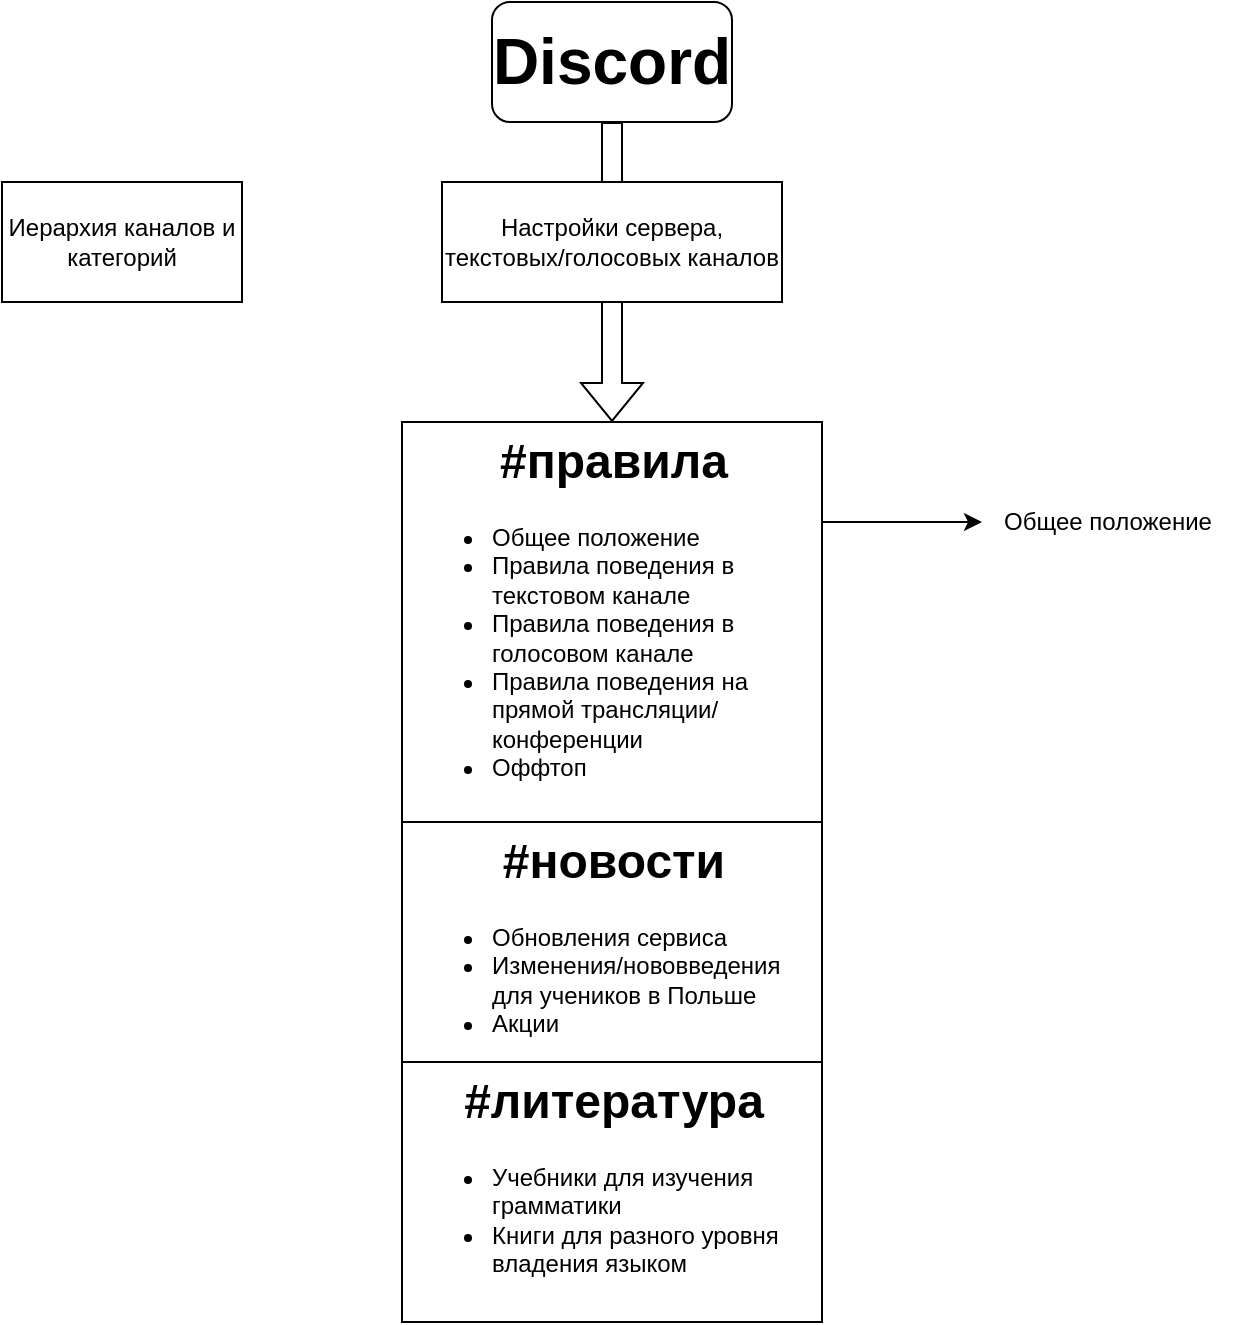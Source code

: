 <mxfile version="14.4.9" type="github">
  <diagram id="SIkGXITU9Z35wxNCEEsx" name="Page-1">
    <mxGraphModel dx="1351" dy="946" grid="1" gridSize="10" guides="1" tooltips="1" connect="1" arrows="1" fold="1" page="1" pageScale="1" pageWidth="827" pageHeight="1169" math="0" shadow="0">
      <root>
        <mxCell id="0" />
        <mxCell id="1" parent="0" />
        <mxCell id="UHk0uMI-Ep7OaX0F3Ku_-14" style="edgeStyle=orthogonalEdgeStyle;rounded=0;orthogonalLoop=1;jettySize=auto;html=1;entryX=0.5;entryY=0;entryDx=0;entryDy=0;shape=flexArrow;" edge="1" parent="1" source="UHk0uMI-Ep7OaX0F3Ku_-1" target="UHk0uMI-Ep7OaX0F3Ku_-3">
          <mxGeometry relative="1" as="geometry" />
        </mxCell>
        <mxCell id="UHk0uMI-Ep7OaX0F3Ku_-1" value="&lt;font style=&quot;font-size: 32px&quot;&gt;&lt;b&gt;Discord&lt;/b&gt;&lt;/font&gt;" style="rounded=1;whiteSpace=wrap;html=1;" vertex="1" parent="1">
          <mxGeometry x="435" y="260" width="120" height="60" as="geometry" />
        </mxCell>
        <mxCell id="UHk0uMI-Ep7OaX0F3Ku_-13" style="edgeStyle=orthogonalEdgeStyle;rounded=0;orthogonalLoop=1;jettySize=auto;html=1;exitX=1;exitY=0.25;exitDx=0;exitDy=0;" edge="1" parent="1" source="UHk0uMI-Ep7OaX0F3Ku_-3" target="UHk0uMI-Ep7OaX0F3Ku_-11">
          <mxGeometry relative="1" as="geometry" />
        </mxCell>
        <mxCell id="UHk0uMI-Ep7OaX0F3Ku_-3" value="&lt;h1 style=&quot;text-align: center&quot;&gt;#правила&lt;/h1&gt;&lt;div&gt;&lt;ul&gt;&lt;li&gt;Общее положение&amp;nbsp;&lt;br&gt;&lt;/li&gt;&lt;li&gt;Правила поведения в текстовом канале&lt;br&gt;&lt;/li&gt;&lt;li&gt;Правила поведения в голосовом канале&lt;br&gt;&lt;/li&gt;&lt;li&gt;Правила поведения на прямой трансляции/конференции&lt;br&gt;&lt;/li&gt;&lt;li&gt;Оффтоп&lt;/li&gt;&lt;/ul&gt;&lt;/div&gt;&lt;div&gt;&lt;br&gt;&lt;/div&gt;&lt;div&gt;&lt;br&gt;&lt;/div&gt;" style="text;html=1;spacing=5;spacingTop=-20;whiteSpace=wrap;overflow=hidden;rounded=0;strokeColor=#000000;" vertex="1" parent="1">
          <mxGeometry x="390" y="470" width="210" height="200" as="geometry" />
        </mxCell>
        <mxCell id="UHk0uMI-Ep7OaX0F3Ku_-8" value="&lt;h1 style=&quot;text-align: center&quot;&gt;#новости&lt;/h1&gt;&lt;div&gt;&lt;ul&gt;&lt;li&gt;Обновления сервиса&lt;br&gt;&lt;/li&gt;&lt;li&gt;Изменения/нововведения для учеников в Польше&lt;/li&gt;&lt;li&gt;Акции&lt;/li&gt;&lt;/ul&gt;&lt;/div&gt;&lt;div&gt;&lt;br&gt;&lt;/div&gt;&lt;div&gt;&lt;br&gt;&lt;/div&gt;" style="text;html=1;fillColor=none;spacing=5;spacingTop=-20;whiteSpace=wrap;overflow=hidden;rounded=0;strokeColor=#000000;" vertex="1" parent="1">
          <mxGeometry x="390" y="670" width="210" height="120" as="geometry" />
        </mxCell>
        <mxCell id="UHk0uMI-Ep7OaX0F3Ku_-10" value="&lt;h1 style=&quot;text-align: center&quot;&gt;#литература&lt;/h1&gt;&lt;p&gt;&lt;/p&gt;&lt;ul&gt;&lt;li&gt;Учебники для изучения грамматики&lt;br&gt;&lt;/li&gt;&lt;li&gt;Книги для разного уровня владения языком&lt;br&gt;&lt;/li&gt;&lt;/ul&gt;&lt;p&gt;&lt;/p&gt;" style="text;html=1;fillColor=none;spacing=5;spacingTop=-20;whiteSpace=wrap;overflow=hidden;rounded=0;strokeColor=#000000;" vertex="1" parent="1">
          <mxGeometry x="390" y="790" width="210" height="130" as="geometry" />
        </mxCell>
        <mxCell id="UHk0uMI-Ep7OaX0F3Ku_-11" value="Общее положение" style="text;html=1;strokeColor=none;fillColor=none;align=center;verticalAlign=middle;whiteSpace=wrap;rounded=0;" vertex="1" parent="1">
          <mxGeometry x="680" y="460" width="126" height="120" as="geometry" />
        </mxCell>
        <mxCell id="UHk0uMI-Ep7OaX0F3Ku_-15" value="Иерархия каналов и категорий" style="rounded=0;whiteSpace=wrap;html=1;strokeColor=#000000;fillColor=none;" vertex="1" parent="1">
          <mxGeometry x="190" y="350" width="120" height="60" as="geometry" />
        </mxCell>
        <mxCell id="UHk0uMI-Ep7OaX0F3Ku_-16" value="Настройки сервера, текстовых/голосовых каналов" style="text;html=1;align=center;verticalAlign=middle;whiteSpace=wrap;rounded=0;fillColor=#ffffff;strokeColor=#000000;" vertex="1" parent="1">
          <mxGeometry x="410" y="350" width="170" height="60" as="geometry" />
        </mxCell>
      </root>
    </mxGraphModel>
  </diagram>
</mxfile>
